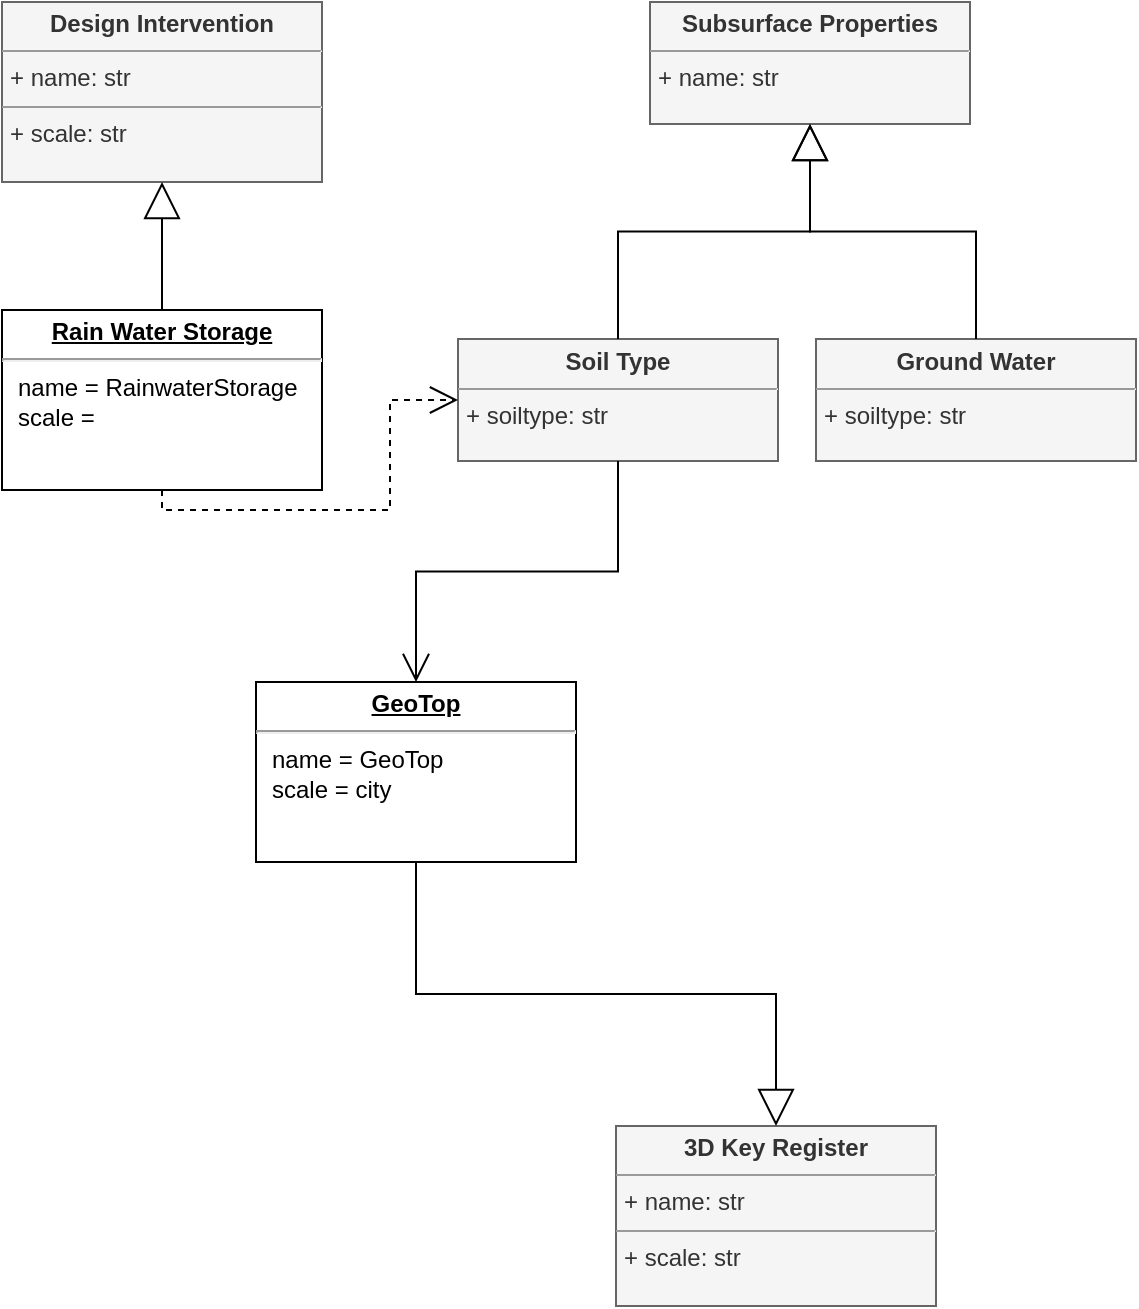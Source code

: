 <mxfile version="22.1.7" type="github">
  <diagram name="Page-1" id="c4acf3e9-155e-7222-9cf6-157b1a14988f">
    <mxGraphModel dx="785" dy="1319" grid="0" gridSize="10" guides="1" tooltips="1" connect="1" arrows="1" fold="1" page="1" pageScale="1" pageWidth="1169" pageHeight="827" background="none" math="0" shadow="0">
      <root>
        <mxCell id="0" />
        <mxCell id="1" parent="0" />
        <mxCell id="0FXop1k1lJmk01pZkUKz-18" value="&lt;p style=&quot;margin:0px;margin-top:4px;text-align:center;text-decoration:underline;&quot;&gt;&lt;b&gt;Rain Water Storage&lt;/b&gt;&lt;/p&gt;&lt;hr&gt;&lt;p style=&quot;margin:0px;margin-left:8px;&quot;&gt;name = RainwaterStorage&lt;br&gt;&lt;/p&gt;&lt;p style=&quot;margin:0px;margin-left:8px;&quot;&gt;scale =&amp;nbsp;&lt;/p&gt;" style="verticalAlign=top;align=left;overflow=fill;fontSize=12;fontFamily=Helvetica;html=1;whiteSpace=wrap;" vertex="1" parent="1">
          <mxGeometry x="58" y="-640" width="160" height="90" as="geometry" />
        </mxCell>
        <mxCell id="0FXop1k1lJmk01pZkUKz-20" value="&lt;p style=&quot;margin:0px;margin-top:4px;text-align:center;&quot;&gt;&lt;b&gt;Design Intervention&lt;/b&gt;&lt;/p&gt;&lt;hr size=&quot;1&quot;&gt;&lt;p style=&quot;margin:0px;margin-left:4px;&quot;&gt;+ name: str&lt;/p&gt;&lt;hr size=&quot;1&quot;&gt;&lt;p style=&quot;margin:0px;margin-left:4px;&quot;&gt;+ scale: str&lt;/p&gt;" style="verticalAlign=top;align=left;overflow=fill;fontSize=12;fontFamily=Helvetica;html=1;whiteSpace=wrap;fillColor=#f5f5f5;strokeColor=#666666;fontColor=#333333;" vertex="1" parent="1">
          <mxGeometry x="58" y="-794" width="160" height="90" as="geometry" />
        </mxCell>
        <mxCell id="0FXop1k1lJmk01pZkUKz-21" value="&lt;p style=&quot;margin:0px;margin-top:4px;text-align:center;&quot;&gt;&lt;b&gt;Subsurface Properties&lt;/b&gt;&lt;/p&gt;&lt;hr size=&quot;1&quot;&gt;&lt;p style=&quot;margin:0px;margin-left:4px;&quot;&gt;+ name: str&lt;/p&gt;" style="verticalAlign=top;align=left;overflow=fill;fontSize=12;fontFamily=Helvetica;html=1;whiteSpace=wrap;fillColor=#f5f5f5;strokeColor=#666666;fontColor=#333333;" vertex="1" parent="1">
          <mxGeometry x="382" y="-794" width="160" height="61" as="geometry" />
        </mxCell>
        <mxCell id="0FXop1k1lJmk01pZkUKz-29" value="&lt;p style=&quot;margin:0px;margin-top:4px;text-align:center;&quot;&gt;&lt;b&gt;Soil Type&lt;/b&gt;&lt;/p&gt;&lt;hr size=&quot;1&quot;&gt;&lt;p style=&quot;margin:0px;margin-left:4px;&quot;&gt;+ soiltype: str&lt;/p&gt;" style="verticalAlign=top;align=left;overflow=fill;fontSize=12;fontFamily=Helvetica;html=1;whiteSpace=wrap;fillColor=#f5f5f5;strokeColor=#666666;fontColor=#333333;" vertex="1" parent="1">
          <mxGeometry x="286" y="-625.5" width="160" height="61" as="geometry" />
        </mxCell>
        <mxCell id="0FXop1k1lJmk01pZkUKz-30" value="" style="endArrow=open;endSize=12;dashed=1;html=1;rounded=0;exitX=0.5;exitY=1;exitDx=0;exitDy=0;entryX=0;entryY=0.5;entryDx=0;entryDy=0;edgeStyle=orthogonalEdgeStyle;" edge="1" parent="1" source="0FXop1k1lJmk01pZkUKz-18" target="0FXop1k1lJmk01pZkUKz-29">
          <mxGeometry width="160" relative="1" as="geometry">
            <mxPoint x="255" y="-567" as="sourcePoint" />
            <mxPoint x="350" y="-572" as="targetPoint" />
            <mxPoint as="offset" />
          </mxGeometry>
        </mxCell>
        <mxCell id="0FXop1k1lJmk01pZkUKz-32" value="" style="endArrow=block;endSize=16;endFill=0;html=1;rounded=0;exitX=0.5;exitY=0;exitDx=0;exitDy=0;entryX=0.5;entryY=1;entryDx=0;entryDy=0;" edge="1" parent="1" source="0FXop1k1lJmk01pZkUKz-18" target="0FXop1k1lJmk01pZkUKz-20">
          <mxGeometry width="160" relative="1" as="geometry">
            <mxPoint x="217" y="-657" as="sourcePoint" />
            <mxPoint x="377" y="-657" as="targetPoint" />
          </mxGeometry>
        </mxCell>
        <mxCell id="0FXop1k1lJmk01pZkUKz-33" value="" style="endArrow=block;endSize=16;endFill=0;html=1;rounded=0;exitX=0.5;exitY=0;exitDx=0;exitDy=0;entryX=0.5;entryY=1;entryDx=0;entryDy=0;edgeStyle=orthogonalEdgeStyle;" edge="1" parent="1" source="0FXop1k1lJmk01pZkUKz-29" target="0FXop1k1lJmk01pZkUKz-21">
          <mxGeometry width="160" relative="1" as="geometry">
            <mxPoint x="461.47" y="-669" as="sourcePoint" />
            <mxPoint x="461.47" y="-733" as="targetPoint" />
          </mxGeometry>
        </mxCell>
        <mxCell id="0FXop1k1lJmk01pZkUKz-34" value="&lt;p style=&quot;margin:0px;margin-top:4px;text-align:center;&quot;&gt;&lt;b&gt;Ground Water&lt;/b&gt;&lt;/p&gt;&lt;hr size=&quot;1&quot;&gt;&lt;p style=&quot;margin:0px;margin-left:4px;&quot;&gt;+ soiltype: str&lt;/p&gt;" style="verticalAlign=top;align=left;overflow=fill;fontSize=12;fontFamily=Helvetica;html=1;whiteSpace=wrap;fillColor=#f5f5f5;strokeColor=#666666;fontColor=#333333;" vertex="1" parent="1">
          <mxGeometry x="465" y="-625.5" width="160" height="61" as="geometry" />
        </mxCell>
        <mxCell id="0FXop1k1lJmk01pZkUKz-40" value="" style="endArrow=block;endSize=16;endFill=0;html=1;rounded=0;exitX=0.5;exitY=0;exitDx=0;exitDy=0;edgeStyle=orthogonalEdgeStyle;entryX=0.5;entryY=1;entryDx=0;entryDy=0;" edge="1" parent="1" source="0FXop1k1lJmk01pZkUKz-34" target="0FXop1k1lJmk01pZkUKz-21">
          <mxGeometry width="160" relative="1" as="geometry">
            <mxPoint x="544.47" y="-625.5" as="sourcePoint" />
            <mxPoint x="536" y="-716" as="targetPoint" />
          </mxGeometry>
        </mxCell>
        <mxCell id="0FXop1k1lJmk01pZkUKz-41" value="&lt;p style=&quot;margin:0px;margin-top:4px;text-align:center;&quot;&gt;&lt;b&gt;3D Key Register&lt;/b&gt;&lt;/p&gt;&lt;hr size=&quot;1&quot;&gt;&lt;p style=&quot;margin:0px;margin-left:4px;&quot;&gt;+ name: str&lt;/p&gt;&lt;hr size=&quot;1&quot;&gt;&lt;p style=&quot;margin:0px;margin-left:4px;&quot;&gt;+ scale: str&lt;/p&gt;" style="verticalAlign=top;align=left;overflow=fill;fontSize=12;fontFamily=Helvetica;html=1;whiteSpace=wrap;fillColor=#f5f5f5;strokeColor=#666666;fontColor=#333333;" vertex="1" parent="1">
          <mxGeometry x="365" y="-232" width="160" height="90" as="geometry" />
        </mxCell>
        <mxCell id="0FXop1k1lJmk01pZkUKz-42" value="&lt;p style=&quot;margin:0px;margin-top:4px;text-align:center;text-decoration:underline;&quot;&gt;&lt;b&gt;GeoTop&lt;/b&gt;&lt;/p&gt;&lt;hr&gt;&lt;p style=&quot;margin:0px;margin-left:8px;&quot;&gt;name = GeoTop&lt;br&gt;&lt;/p&gt;&lt;p style=&quot;margin:0px;margin-left:8px;&quot;&gt;scale = city&lt;/p&gt;" style="verticalAlign=top;align=left;overflow=fill;fontSize=12;fontFamily=Helvetica;html=1;whiteSpace=wrap;" vertex="1" parent="1">
          <mxGeometry x="185" y="-454" width="160" height="90" as="geometry" />
        </mxCell>
        <mxCell id="0FXop1k1lJmk01pZkUKz-43" value="" style="endArrow=open;endFill=1;endSize=12;html=1;rounded=0;exitX=0.5;exitY=1;exitDx=0;exitDy=0;entryX=0.5;entryY=0;entryDx=0;entryDy=0;edgeStyle=orthogonalEdgeStyle;" edge="1" parent="1" source="0FXop1k1lJmk01pZkUKz-29" target="0FXop1k1lJmk01pZkUKz-42">
          <mxGeometry width="160" relative="1" as="geometry">
            <mxPoint x="169" y="-437" as="sourcePoint" />
            <mxPoint x="329" y="-437" as="targetPoint" />
          </mxGeometry>
        </mxCell>
        <mxCell id="0FXop1k1lJmk01pZkUKz-44" value="" style="endArrow=block;endSize=16;endFill=0;html=1;rounded=0;exitX=0.5;exitY=1;exitDx=0;exitDy=0;entryX=0.5;entryY=0;entryDx=0;entryDy=0;edgeStyle=orthogonalEdgeStyle;" edge="1" parent="1" source="0FXop1k1lJmk01pZkUKz-42" target="0FXop1k1lJmk01pZkUKz-41">
          <mxGeometry width="160" relative="1" as="geometry">
            <mxPoint x="259" y="-276" as="sourcePoint" />
            <mxPoint x="278" y="-267" as="targetPoint" />
          </mxGeometry>
        </mxCell>
      </root>
    </mxGraphModel>
  </diagram>
</mxfile>
